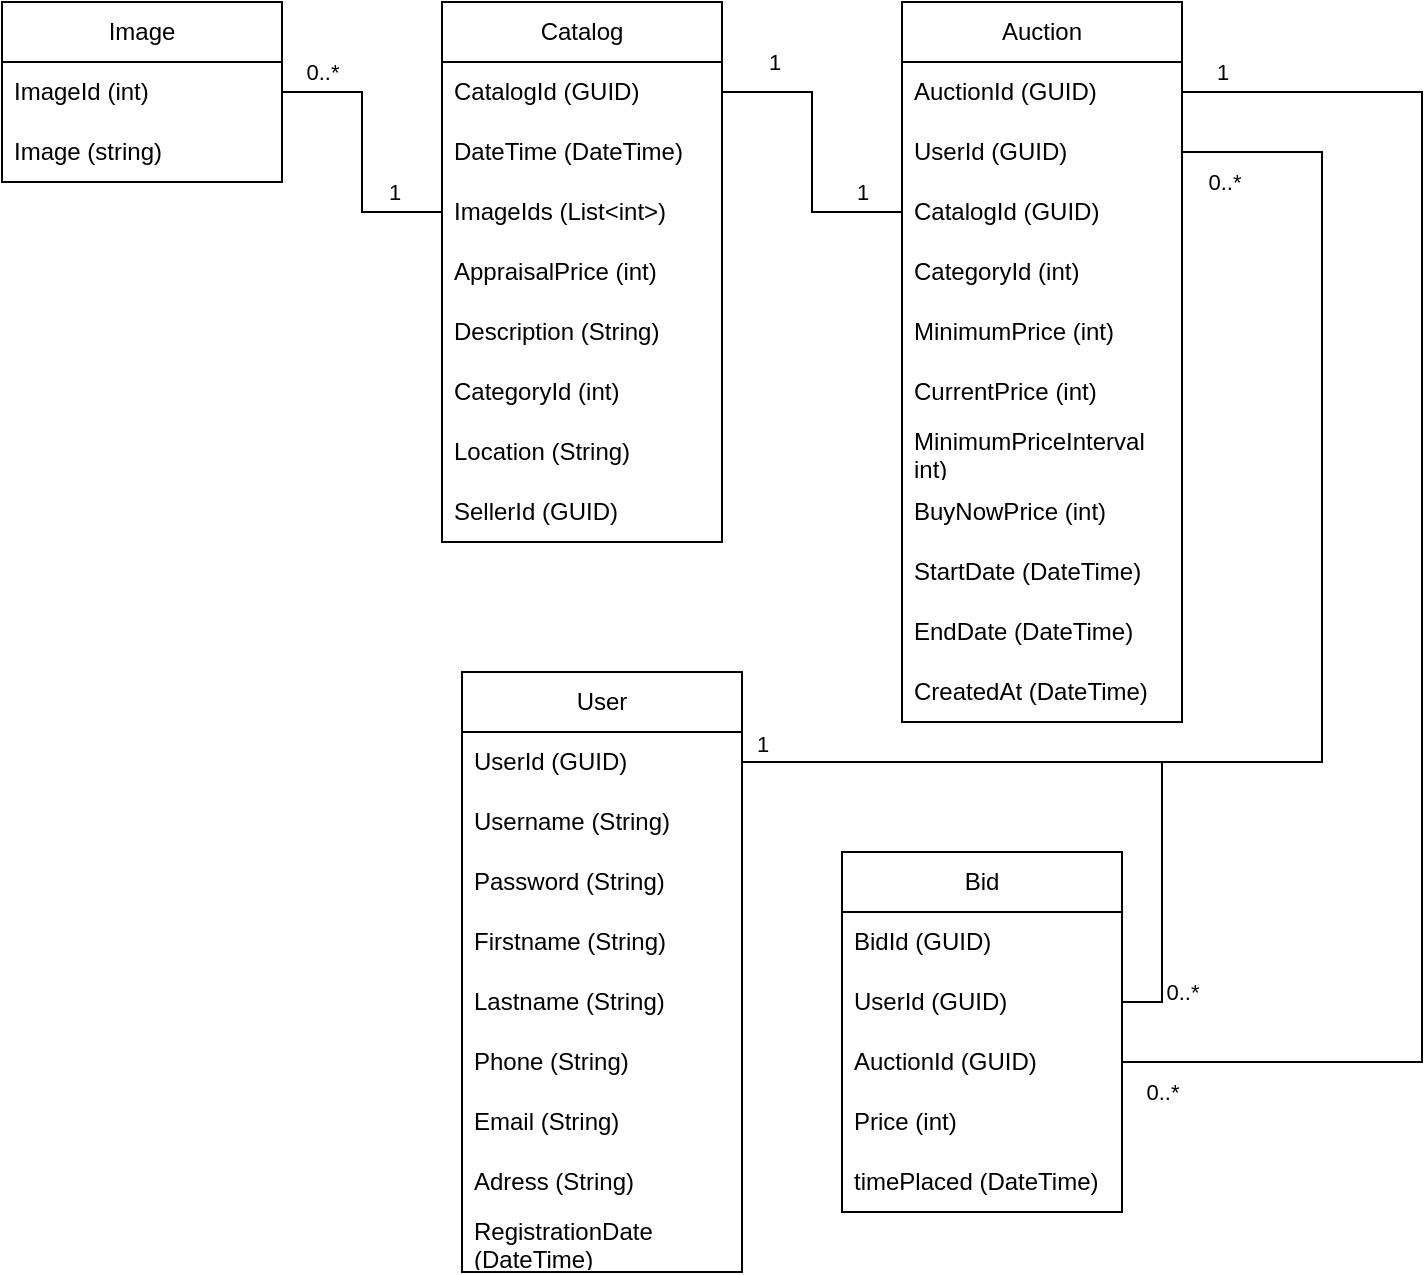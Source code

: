 <mxfile version="22.1.11" type="github">
  <diagram name="Side-1" id="tUeYJnwkcamdEoEKnJBW">
    <mxGraphModel dx="1728" dy="1833" grid="1" gridSize="10" guides="1" tooltips="1" connect="1" arrows="1" fold="1" page="1" pageScale="1" pageWidth="827" pageHeight="1169" math="0" shadow="0">
      <root>
        <mxCell id="0" />
        <mxCell id="1" parent="0" />
        <mxCell id="J7dIKT1tAtluFur5MT8h-9" value="User" style="swimlane;fontStyle=0;childLayout=stackLayout;horizontal=1;startSize=30;horizontalStack=0;resizeParent=1;resizeParentMax=0;resizeLast=0;collapsible=1;marginBottom=0;whiteSpace=wrap;html=1;" parent="1" vertex="1">
          <mxGeometry x="10" y="270" width="140" height="300" as="geometry" />
        </mxCell>
        <mxCell id="J7dIKT1tAtluFur5MT8h-60" value="UserId (GUID)" style="text;strokeColor=none;fillColor=none;align=left;verticalAlign=middle;spacingLeft=4;spacingRight=4;overflow=hidden;points=[[0,0.5],[1,0.5]];portConstraint=eastwest;rotatable=0;whiteSpace=wrap;html=1;" parent="J7dIKT1tAtluFur5MT8h-9" vertex="1">
          <mxGeometry y="30" width="140" height="30" as="geometry" />
        </mxCell>
        <mxCell id="J7dIKT1tAtluFur5MT8h-11" value="Username (String)" style="text;strokeColor=none;fillColor=none;align=left;verticalAlign=middle;spacingLeft=4;spacingRight=4;overflow=hidden;points=[[0,0.5],[1,0.5]];portConstraint=eastwest;rotatable=0;whiteSpace=wrap;html=1;" parent="J7dIKT1tAtluFur5MT8h-9" vertex="1">
          <mxGeometry y="60" width="140" height="30" as="geometry" />
        </mxCell>
        <mxCell id="J7dIKT1tAtluFur5MT8h-25" value="Password (String)" style="text;strokeColor=none;fillColor=none;align=left;verticalAlign=middle;spacingLeft=4;spacingRight=4;overflow=hidden;points=[[0,0.5],[1,0.5]];portConstraint=eastwest;rotatable=0;whiteSpace=wrap;html=1;" parent="J7dIKT1tAtluFur5MT8h-9" vertex="1">
          <mxGeometry y="90" width="140" height="30" as="geometry" />
        </mxCell>
        <mxCell id="J7dIKT1tAtluFur5MT8h-12" value="Firstname (String)" style="text;strokeColor=none;fillColor=none;align=left;verticalAlign=middle;spacingLeft=4;spacingRight=4;overflow=hidden;points=[[0,0.5],[1,0.5]];portConstraint=eastwest;rotatable=0;whiteSpace=wrap;html=1;" parent="J7dIKT1tAtluFur5MT8h-9" vertex="1">
          <mxGeometry y="120" width="140" height="30" as="geometry" />
        </mxCell>
        <mxCell id="J7dIKT1tAtluFur5MT8h-28" value="Lastname (String)" style="text;strokeColor=none;fillColor=none;align=left;verticalAlign=middle;spacingLeft=4;spacingRight=4;overflow=hidden;points=[[0,0.5],[1,0.5]];portConstraint=eastwest;rotatable=0;whiteSpace=wrap;html=1;" parent="J7dIKT1tAtluFur5MT8h-9" vertex="1">
          <mxGeometry y="150" width="140" height="30" as="geometry" />
        </mxCell>
        <mxCell id="J7dIKT1tAtluFur5MT8h-30" value="Phone (String)" style="text;strokeColor=none;fillColor=none;align=left;verticalAlign=middle;spacingLeft=4;spacingRight=4;overflow=hidden;points=[[0,0.5],[1,0.5]];portConstraint=eastwest;rotatable=0;whiteSpace=wrap;html=1;" parent="J7dIKT1tAtluFur5MT8h-9" vertex="1">
          <mxGeometry y="180" width="140" height="30" as="geometry" />
        </mxCell>
        <mxCell id="J7dIKT1tAtluFur5MT8h-27" value="Email (String)" style="text;strokeColor=none;fillColor=none;align=left;verticalAlign=middle;spacingLeft=4;spacingRight=4;overflow=hidden;points=[[0,0.5],[1,0.5]];portConstraint=eastwest;rotatable=0;whiteSpace=wrap;html=1;" parent="J7dIKT1tAtluFur5MT8h-9" vertex="1">
          <mxGeometry y="210" width="140" height="30" as="geometry" />
        </mxCell>
        <mxCell id="Mm4wj-gtWQU_qgAtLDvI-4" value="Adress (String)" style="text;strokeColor=none;fillColor=none;align=left;verticalAlign=middle;spacingLeft=4;spacingRight=4;overflow=hidden;points=[[0,0.5],[1,0.5]];portConstraint=eastwest;rotatable=0;whiteSpace=wrap;html=1;" vertex="1" parent="J7dIKT1tAtluFur5MT8h-9">
          <mxGeometry y="240" width="140" height="30" as="geometry" />
        </mxCell>
        <mxCell id="J7dIKT1tAtluFur5MT8h-29" value="RegistrationDate&lt;br&gt;(DateTime)" style="text;strokeColor=none;fillColor=none;align=left;verticalAlign=middle;spacingLeft=4;spacingRight=4;overflow=hidden;points=[[0,0.5],[1,0.5]];portConstraint=eastwest;rotatable=0;whiteSpace=wrap;html=1;" parent="J7dIKT1tAtluFur5MT8h-9" vertex="1">
          <mxGeometry y="270" width="140" height="30" as="geometry" />
        </mxCell>
        <mxCell id="J7dIKT1tAtluFur5MT8h-13" value="Image" style="swimlane;fontStyle=0;childLayout=stackLayout;horizontal=1;startSize=30;horizontalStack=0;resizeParent=1;resizeParentMax=0;resizeLast=0;collapsible=1;marginBottom=0;whiteSpace=wrap;html=1;" parent="1" vertex="1">
          <mxGeometry x="-220" y="-65" width="140" height="90" as="geometry" />
        </mxCell>
        <mxCell id="J7dIKT1tAtluFur5MT8h-14" value="ImageId (int)" style="text;strokeColor=none;fillColor=none;align=left;verticalAlign=middle;spacingLeft=4;spacingRight=4;overflow=hidden;points=[[0,0.5],[1,0.5]];portConstraint=eastwest;rotatable=0;whiteSpace=wrap;html=1;" parent="J7dIKT1tAtluFur5MT8h-13" vertex="1">
          <mxGeometry y="30" width="140" height="30" as="geometry" />
        </mxCell>
        <mxCell id="J7dIKT1tAtluFur5MT8h-15" value="Image (string)" style="text;strokeColor=none;fillColor=none;align=left;verticalAlign=middle;spacingLeft=4;spacingRight=4;overflow=hidden;points=[[0,0.5],[1,0.5]];portConstraint=eastwest;rotatable=0;whiteSpace=wrap;html=1;" parent="J7dIKT1tAtluFur5MT8h-13" vertex="1">
          <mxGeometry y="60" width="140" height="30" as="geometry" />
        </mxCell>
        <mxCell id="J7dIKT1tAtluFur5MT8h-31" value="Catalog" style="swimlane;fontStyle=0;childLayout=stackLayout;horizontal=1;startSize=30;horizontalStack=0;resizeParent=1;resizeParentMax=0;resizeLast=0;collapsible=1;marginBottom=0;whiteSpace=wrap;html=1;" parent="1" vertex="1">
          <mxGeometry y="-65" width="140" height="270" as="geometry" />
        </mxCell>
        <mxCell id="J7dIKT1tAtluFur5MT8h-32" value="CatalogId (GUID)" style="text;strokeColor=none;fillColor=none;align=left;verticalAlign=middle;spacingLeft=4;spacingRight=4;overflow=hidden;points=[[0,0.5],[1,0.5]];portConstraint=eastwest;rotatable=0;whiteSpace=wrap;html=1;" parent="J7dIKT1tAtluFur5MT8h-31" vertex="1">
          <mxGeometry y="30" width="140" height="30" as="geometry" />
        </mxCell>
        <mxCell id="J7dIKT1tAtluFur5MT8h-33" value="DateTime (DateTime)" style="text;strokeColor=none;fillColor=none;align=left;verticalAlign=middle;spacingLeft=4;spacingRight=4;overflow=hidden;points=[[0,0.5],[1,0.5]];portConstraint=eastwest;rotatable=0;whiteSpace=wrap;html=1;" parent="J7dIKT1tAtluFur5MT8h-31" vertex="1">
          <mxGeometry y="60" width="140" height="30" as="geometry" />
        </mxCell>
        <mxCell id="J7dIKT1tAtluFur5MT8h-34" value="ImageIds (List&amp;lt;int&amp;gt;)" style="text;strokeColor=none;fillColor=none;align=left;verticalAlign=middle;spacingLeft=4;spacingRight=4;overflow=hidden;points=[[0,0.5],[1,0.5]];portConstraint=eastwest;rotatable=0;whiteSpace=wrap;html=1;" parent="J7dIKT1tAtluFur5MT8h-31" vertex="1">
          <mxGeometry y="90" width="140" height="30" as="geometry" />
        </mxCell>
        <mxCell id="J7dIKT1tAtluFur5MT8h-35" value="AppraisalPrice (int)" style="text;strokeColor=none;fillColor=none;align=left;verticalAlign=middle;spacingLeft=4;spacingRight=4;overflow=hidden;points=[[0,0.5],[1,0.5]];portConstraint=eastwest;rotatable=0;whiteSpace=wrap;html=1;" parent="J7dIKT1tAtluFur5MT8h-31" vertex="1">
          <mxGeometry y="120" width="140" height="30" as="geometry" />
        </mxCell>
        <mxCell id="J7dIKT1tAtluFur5MT8h-36" value="Description (String)" style="text;strokeColor=none;fillColor=none;align=left;verticalAlign=middle;spacingLeft=4;spacingRight=4;overflow=hidden;points=[[0,0.5],[1,0.5]];portConstraint=eastwest;rotatable=0;whiteSpace=wrap;html=1;" parent="J7dIKT1tAtluFur5MT8h-31" vertex="1">
          <mxGeometry y="150" width="140" height="30" as="geometry" />
        </mxCell>
        <mxCell id="J7dIKT1tAtluFur5MT8h-37" value="CategoryId (int)" style="text;strokeColor=none;fillColor=none;align=left;verticalAlign=middle;spacingLeft=4;spacingRight=4;overflow=hidden;points=[[0,0.5],[1,0.5]];portConstraint=eastwest;rotatable=0;whiteSpace=wrap;html=1;" parent="J7dIKT1tAtluFur5MT8h-31" vertex="1">
          <mxGeometry y="180" width="140" height="30" as="geometry" />
        </mxCell>
        <mxCell id="J7dIKT1tAtluFur5MT8h-38" value="Location (String)" style="text;strokeColor=none;fillColor=none;align=left;verticalAlign=middle;spacingLeft=4;spacingRight=4;overflow=hidden;points=[[0,0.5],[1,0.5]];portConstraint=eastwest;rotatable=0;whiteSpace=wrap;html=1;" parent="J7dIKT1tAtluFur5MT8h-31" vertex="1">
          <mxGeometry y="210" width="140" height="30" as="geometry" />
        </mxCell>
        <mxCell id="J7dIKT1tAtluFur5MT8h-39" value="SellerId (GUID)" style="text;strokeColor=none;fillColor=none;align=left;verticalAlign=middle;spacingLeft=4;spacingRight=4;overflow=hidden;points=[[0,0.5],[1,0.5]];portConstraint=eastwest;rotatable=0;whiteSpace=wrap;html=1;" parent="J7dIKT1tAtluFur5MT8h-31" vertex="1">
          <mxGeometry y="240" width="140" height="30" as="geometry" />
        </mxCell>
        <mxCell id="J7dIKT1tAtluFur5MT8h-40" value="Bid" style="swimlane;fontStyle=0;childLayout=stackLayout;horizontal=1;startSize=30;horizontalStack=0;resizeParent=1;resizeParentMax=0;resizeLast=0;collapsible=1;marginBottom=0;whiteSpace=wrap;html=1;" parent="1" vertex="1">
          <mxGeometry x="200" y="360" width="140" height="180" as="geometry" />
        </mxCell>
        <mxCell id="J7dIKT1tAtluFur5MT8h-41" value="BidId (GUID)" style="text;strokeColor=none;fillColor=none;align=left;verticalAlign=middle;spacingLeft=4;spacingRight=4;overflow=hidden;points=[[0,0.5],[1,0.5]];portConstraint=eastwest;rotatable=0;whiteSpace=wrap;html=1;" parent="J7dIKT1tAtluFur5MT8h-40" vertex="1">
          <mxGeometry y="30" width="140" height="30" as="geometry" />
        </mxCell>
        <mxCell id="J7dIKT1tAtluFur5MT8h-42" value="UserId (GUID)" style="text;strokeColor=none;fillColor=none;align=left;verticalAlign=middle;spacingLeft=4;spacingRight=4;overflow=hidden;points=[[0,0.5],[1,0.5]];portConstraint=eastwest;rotatable=0;whiteSpace=wrap;html=1;" parent="J7dIKT1tAtluFur5MT8h-40" vertex="1">
          <mxGeometry y="60" width="140" height="30" as="geometry" />
        </mxCell>
        <mxCell id="J7dIKT1tAtluFur5MT8h-43" value="AuctionId (GUID)" style="text;strokeColor=none;fillColor=none;align=left;verticalAlign=middle;spacingLeft=4;spacingRight=4;overflow=hidden;points=[[0,0.5],[1,0.5]];portConstraint=eastwest;rotatable=0;whiteSpace=wrap;html=1;" parent="J7dIKT1tAtluFur5MT8h-40" vertex="1">
          <mxGeometry y="90" width="140" height="30" as="geometry" />
        </mxCell>
        <mxCell id="J7dIKT1tAtluFur5MT8h-44" value="Price (int)" style="text;strokeColor=none;fillColor=none;align=left;verticalAlign=middle;spacingLeft=4;spacingRight=4;overflow=hidden;points=[[0,0.5],[1,0.5]];portConstraint=eastwest;rotatable=0;whiteSpace=wrap;html=1;" parent="J7dIKT1tAtluFur5MT8h-40" vertex="1">
          <mxGeometry y="120" width="140" height="30" as="geometry" />
        </mxCell>
        <mxCell id="J7dIKT1tAtluFur5MT8h-45" value="timePlaced (DateTime)" style="text;strokeColor=none;fillColor=none;align=left;verticalAlign=middle;spacingLeft=4;spacingRight=4;overflow=hidden;points=[[0,0.5],[1,0.5]];portConstraint=eastwest;rotatable=0;whiteSpace=wrap;html=1;" parent="J7dIKT1tAtluFur5MT8h-40" vertex="1">
          <mxGeometry y="150" width="140" height="30" as="geometry" />
        </mxCell>
        <mxCell id="J7dIKT1tAtluFur5MT8h-49" value="Auction" style="swimlane;fontStyle=0;childLayout=stackLayout;horizontal=1;startSize=30;horizontalStack=0;resizeParent=1;resizeParentMax=0;resizeLast=0;collapsible=1;marginBottom=0;whiteSpace=wrap;html=1;" parent="1" vertex="1">
          <mxGeometry x="230" y="-65" width="140" height="360" as="geometry" />
        </mxCell>
        <mxCell id="J7dIKT1tAtluFur5MT8h-50" value="AuctionId (GUID)" style="text;strokeColor=none;fillColor=none;align=left;verticalAlign=middle;spacingLeft=4;spacingRight=4;overflow=hidden;points=[[0,0.5],[1,0.5]];portConstraint=eastwest;rotatable=0;whiteSpace=wrap;html=1;" parent="J7dIKT1tAtluFur5MT8h-49" vertex="1">
          <mxGeometry y="30" width="140" height="30" as="geometry" />
        </mxCell>
        <mxCell id="J7dIKT1tAtluFur5MT8h-51" value="UserId (GUID)" style="text;strokeColor=none;fillColor=none;align=left;verticalAlign=middle;spacingLeft=4;spacingRight=4;overflow=hidden;points=[[0,0.5],[1,0.5]];portConstraint=eastwest;rotatable=0;whiteSpace=wrap;html=1;" parent="J7dIKT1tAtluFur5MT8h-49" vertex="1">
          <mxGeometry y="60" width="140" height="30" as="geometry" />
        </mxCell>
        <mxCell id="J7dIKT1tAtluFur5MT8h-52" value="CatalogId (GUID)" style="text;strokeColor=none;fillColor=none;align=left;verticalAlign=middle;spacingLeft=4;spacingRight=4;overflow=hidden;points=[[0,0.5],[1,0.5]];portConstraint=eastwest;rotatable=0;whiteSpace=wrap;html=1;" parent="J7dIKT1tAtluFur5MT8h-49" vertex="1">
          <mxGeometry y="90" width="140" height="30" as="geometry" />
        </mxCell>
        <mxCell id="Mm4wj-gtWQU_qgAtLDvI-5" value="CategoryId (int)" style="text;strokeColor=none;fillColor=none;align=left;verticalAlign=middle;spacingLeft=4;spacingRight=4;overflow=hidden;points=[[0,0.5],[1,0.5]];portConstraint=eastwest;rotatable=0;whiteSpace=wrap;html=1;" vertex="1" parent="J7dIKT1tAtluFur5MT8h-49">
          <mxGeometry y="120" width="140" height="30" as="geometry" />
        </mxCell>
        <mxCell id="J7dIKT1tAtluFur5MT8h-53" value="MinimumPrice (int)" style="text;strokeColor=none;fillColor=none;align=left;verticalAlign=middle;spacingLeft=4;spacingRight=4;overflow=hidden;points=[[0,0.5],[1,0.5]];portConstraint=eastwest;rotatable=0;whiteSpace=wrap;html=1;" parent="J7dIKT1tAtluFur5MT8h-49" vertex="1">
          <mxGeometry y="150" width="140" height="30" as="geometry" />
        </mxCell>
        <mxCell id="J7dIKT1tAtluFur5MT8h-54" value="CurrentPrice (int)" style="text;strokeColor=none;fillColor=none;align=left;verticalAlign=middle;spacingLeft=4;spacingRight=4;overflow=hidden;points=[[0,0.5],[1,0.5]];portConstraint=eastwest;rotatable=0;whiteSpace=wrap;html=1;" parent="J7dIKT1tAtluFur5MT8h-49" vertex="1">
          <mxGeometry y="180" width="140" height="30" as="geometry" />
        </mxCell>
        <mxCell id="J7dIKT1tAtluFur5MT8h-55" value="MinimumPriceInterval int)" style="text;strokeColor=none;fillColor=none;align=left;verticalAlign=middle;spacingLeft=4;spacingRight=4;overflow=hidden;points=[[0,0.5],[1,0.5]];portConstraint=eastwest;rotatable=0;whiteSpace=wrap;html=1;" parent="J7dIKT1tAtluFur5MT8h-49" vertex="1">
          <mxGeometry y="210" width="140" height="30" as="geometry" />
        </mxCell>
        <mxCell id="J7dIKT1tAtluFur5MT8h-56" value="BuyNowPrice (int)" style="text;strokeColor=none;fillColor=none;align=left;verticalAlign=middle;spacingLeft=4;spacingRight=4;overflow=hidden;points=[[0,0.5],[1,0.5]];portConstraint=eastwest;rotatable=0;whiteSpace=wrap;html=1;" parent="J7dIKT1tAtluFur5MT8h-49" vertex="1">
          <mxGeometry y="240" width="140" height="30" as="geometry" />
        </mxCell>
        <mxCell id="J7dIKT1tAtluFur5MT8h-58" value="StartDate (DateTime)" style="text;strokeColor=none;fillColor=none;align=left;verticalAlign=middle;spacingLeft=4;spacingRight=4;overflow=hidden;points=[[0,0.5],[1,0.5]];portConstraint=eastwest;rotatable=0;whiteSpace=wrap;html=1;" parent="J7dIKT1tAtluFur5MT8h-49" vertex="1">
          <mxGeometry y="270" width="140" height="30" as="geometry" />
        </mxCell>
        <mxCell id="J7dIKT1tAtluFur5MT8h-57" value="EndDate (DateTime)" style="text;strokeColor=none;fillColor=none;align=left;verticalAlign=middle;spacingLeft=4;spacingRight=4;overflow=hidden;points=[[0,0.5],[1,0.5]];portConstraint=eastwest;rotatable=0;whiteSpace=wrap;html=1;" parent="J7dIKT1tAtluFur5MT8h-49" vertex="1">
          <mxGeometry y="300" width="140" height="30" as="geometry" />
        </mxCell>
        <mxCell id="Mm4wj-gtWQU_qgAtLDvI-6" value="CreatedAt&amp;nbsp;(DateTime)" style="text;strokeColor=none;fillColor=none;align=left;verticalAlign=middle;spacingLeft=4;spacingRight=4;overflow=hidden;points=[[0,0.5],[1,0.5]];portConstraint=eastwest;rotatable=0;whiteSpace=wrap;html=1;" vertex="1" parent="J7dIKT1tAtluFur5MT8h-49">
          <mxGeometry y="330" width="140" height="30" as="geometry" />
        </mxCell>
        <mxCell id="J7dIKT1tAtluFur5MT8h-61" style="edgeStyle=orthogonalEdgeStyle;rounded=0;orthogonalLoop=1;jettySize=auto;html=1;entryX=1;entryY=0.5;entryDx=0;entryDy=0;endArrow=none;endFill=0;" parent="1" source="J7dIKT1tAtluFur5MT8h-60" target="J7dIKT1tAtluFur5MT8h-42" edge="1">
          <mxGeometry relative="1" as="geometry" />
        </mxCell>
        <mxCell id="J7dIKT1tAtluFur5MT8h-62" value="1" style="edgeLabel;html=1;align=center;verticalAlign=middle;resizable=0;points=[];" parent="J7dIKT1tAtluFur5MT8h-61" vertex="1" connectable="0">
          <mxGeometry x="-0.627" y="-3" relative="1" as="geometry">
            <mxPoint x="-56" y="-12" as="offset" />
          </mxGeometry>
        </mxCell>
        <mxCell id="J7dIKT1tAtluFur5MT8h-63" value="0..*" style="edgeLabel;html=1;align=center;verticalAlign=middle;resizable=0;points=[];" parent="J7dIKT1tAtluFur5MT8h-61" vertex="1" connectable="0">
          <mxGeometry x="0.929" relative="1" as="geometry">
            <mxPoint x="17" y="-5" as="offset" />
          </mxGeometry>
        </mxCell>
        <mxCell id="J7dIKT1tAtluFur5MT8h-64" style="edgeStyle=orthogonalEdgeStyle;rounded=0;orthogonalLoop=1;jettySize=auto;html=1;entryX=1;entryY=0.5;entryDx=0;entryDy=0;endArrow=none;endFill=0;" parent="1" source="J7dIKT1tAtluFur5MT8h-60" target="J7dIKT1tAtluFur5MT8h-51" edge="1">
          <mxGeometry relative="1" as="geometry">
            <Array as="points">
              <mxPoint x="440" y="315" />
              <mxPoint x="440" y="10" />
            </Array>
          </mxGeometry>
        </mxCell>
        <mxCell id="J7dIKT1tAtluFur5MT8h-65" value="0..*" style="edgeLabel;html=1;align=center;verticalAlign=middle;resizable=0;points=[];" parent="J7dIKT1tAtluFur5MT8h-64" vertex="1" connectable="0">
          <mxGeometry x="0.937" y="2" relative="1" as="geometry">
            <mxPoint y="13" as="offset" />
          </mxGeometry>
        </mxCell>
        <mxCell id="J7dIKT1tAtluFur5MT8h-66" style="edgeStyle=orthogonalEdgeStyle;rounded=0;orthogonalLoop=1;jettySize=auto;html=1;exitX=1;exitY=0.5;exitDx=0;exitDy=0;entryX=0;entryY=0.5;entryDx=0;entryDy=0;endArrow=none;endFill=0;" parent="1" source="J7dIKT1tAtluFur5MT8h-32" target="J7dIKT1tAtluFur5MT8h-52" edge="1">
          <mxGeometry relative="1" as="geometry">
            <Array as="points">
              <mxPoint x="185" y="-20" />
              <mxPoint x="185" y="40" />
            </Array>
          </mxGeometry>
        </mxCell>
        <mxCell id="J7dIKT1tAtluFur5MT8h-67" value="1" style="edgeLabel;html=1;align=center;verticalAlign=middle;resizable=0;points=[];" parent="J7dIKT1tAtluFur5MT8h-66" vertex="1" connectable="0">
          <mxGeometry x="-0.668" y="2" relative="1" as="geometry">
            <mxPoint x="1" y="-13" as="offset" />
          </mxGeometry>
        </mxCell>
        <mxCell id="J7dIKT1tAtluFur5MT8h-68" value="1" style="edgeLabel;html=1;align=center;verticalAlign=middle;resizable=0;points=[];" parent="J7dIKT1tAtluFur5MT8h-66" vertex="1" connectable="0">
          <mxGeometry x="0.68" y="4" relative="1" as="geometry">
            <mxPoint x="4" y="-6" as="offset" />
          </mxGeometry>
        </mxCell>
        <mxCell id="J7dIKT1tAtluFur5MT8h-69" style="edgeStyle=orthogonalEdgeStyle;rounded=0;orthogonalLoop=1;jettySize=auto;html=1;exitX=1;exitY=0.5;exitDx=0;exitDy=0;entryX=0;entryY=0.5;entryDx=0;entryDy=0;endArrow=none;endFill=0;" parent="1" source="J7dIKT1tAtluFur5MT8h-14" target="J7dIKT1tAtluFur5MT8h-34" edge="1">
          <mxGeometry relative="1" as="geometry" />
        </mxCell>
        <mxCell id="J7dIKT1tAtluFur5MT8h-70" value="0..*" style="edgeLabel;html=1;align=center;verticalAlign=middle;resizable=0;points=[];" parent="J7dIKT1tAtluFur5MT8h-69" vertex="1" connectable="0">
          <mxGeometry x="-0.714" y="1" relative="1" as="geometry">
            <mxPoint y="-9" as="offset" />
          </mxGeometry>
        </mxCell>
        <mxCell id="J7dIKT1tAtluFur5MT8h-71" value="1" style="edgeLabel;html=1;align=center;verticalAlign=middle;resizable=0;points=[];" parent="J7dIKT1tAtluFur5MT8h-69" vertex="1" connectable="0">
          <mxGeometry x="0.657" relative="1" as="geometry">
            <mxPoint y="-10" as="offset" />
          </mxGeometry>
        </mxCell>
        <mxCell id="J7dIKT1tAtluFur5MT8h-77" style="edgeStyle=orthogonalEdgeStyle;rounded=0;orthogonalLoop=1;jettySize=auto;html=1;exitX=1;exitY=0.5;exitDx=0;exitDy=0;entryX=1;entryY=0.5;entryDx=0;entryDy=0;endArrow=none;endFill=0;" parent="1" source="J7dIKT1tAtluFur5MT8h-43" target="J7dIKT1tAtluFur5MT8h-50" edge="1">
          <mxGeometry relative="1" as="geometry">
            <Array as="points">
              <mxPoint x="490" y="465" />
              <mxPoint x="490" y="-20" />
            </Array>
          </mxGeometry>
        </mxCell>
        <mxCell id="J7dIKT1tAtluFur5MT8h-78" value="0..*" style="edgeLabel;html=1;align=center;verticalAlign=middle;resizable=0;points=[];" parent="J7dIKT1tAtluFur5MT8h-77" vertex="1" connectable="0">
          <mxGeometry x="-0.825" relative="1" as="geometry">
            <mxPoint x="-46" y="15" as="offset" />
          </mxGeometry>
        </mxCell>
        <mxCell id="J7dIKT1tAtluFur5MT8h-79" value="1" style="edgeLabel;html=1;align=center;verticalAlign=middle;resizable=0;points=[];" parent="J7dIKT1tAtluFur5MT8h-77" vertex="1" connectable="0">
          <mxGeometry x="0.857" y="-4" relative="1" as="geometry">
            <mxPoint x="-34" y="-6" as="offset" />
          </mxGeometry>
        </mxCell>
      </root>
    </mxGraphModel>
  </diagram>
</mxfile>
